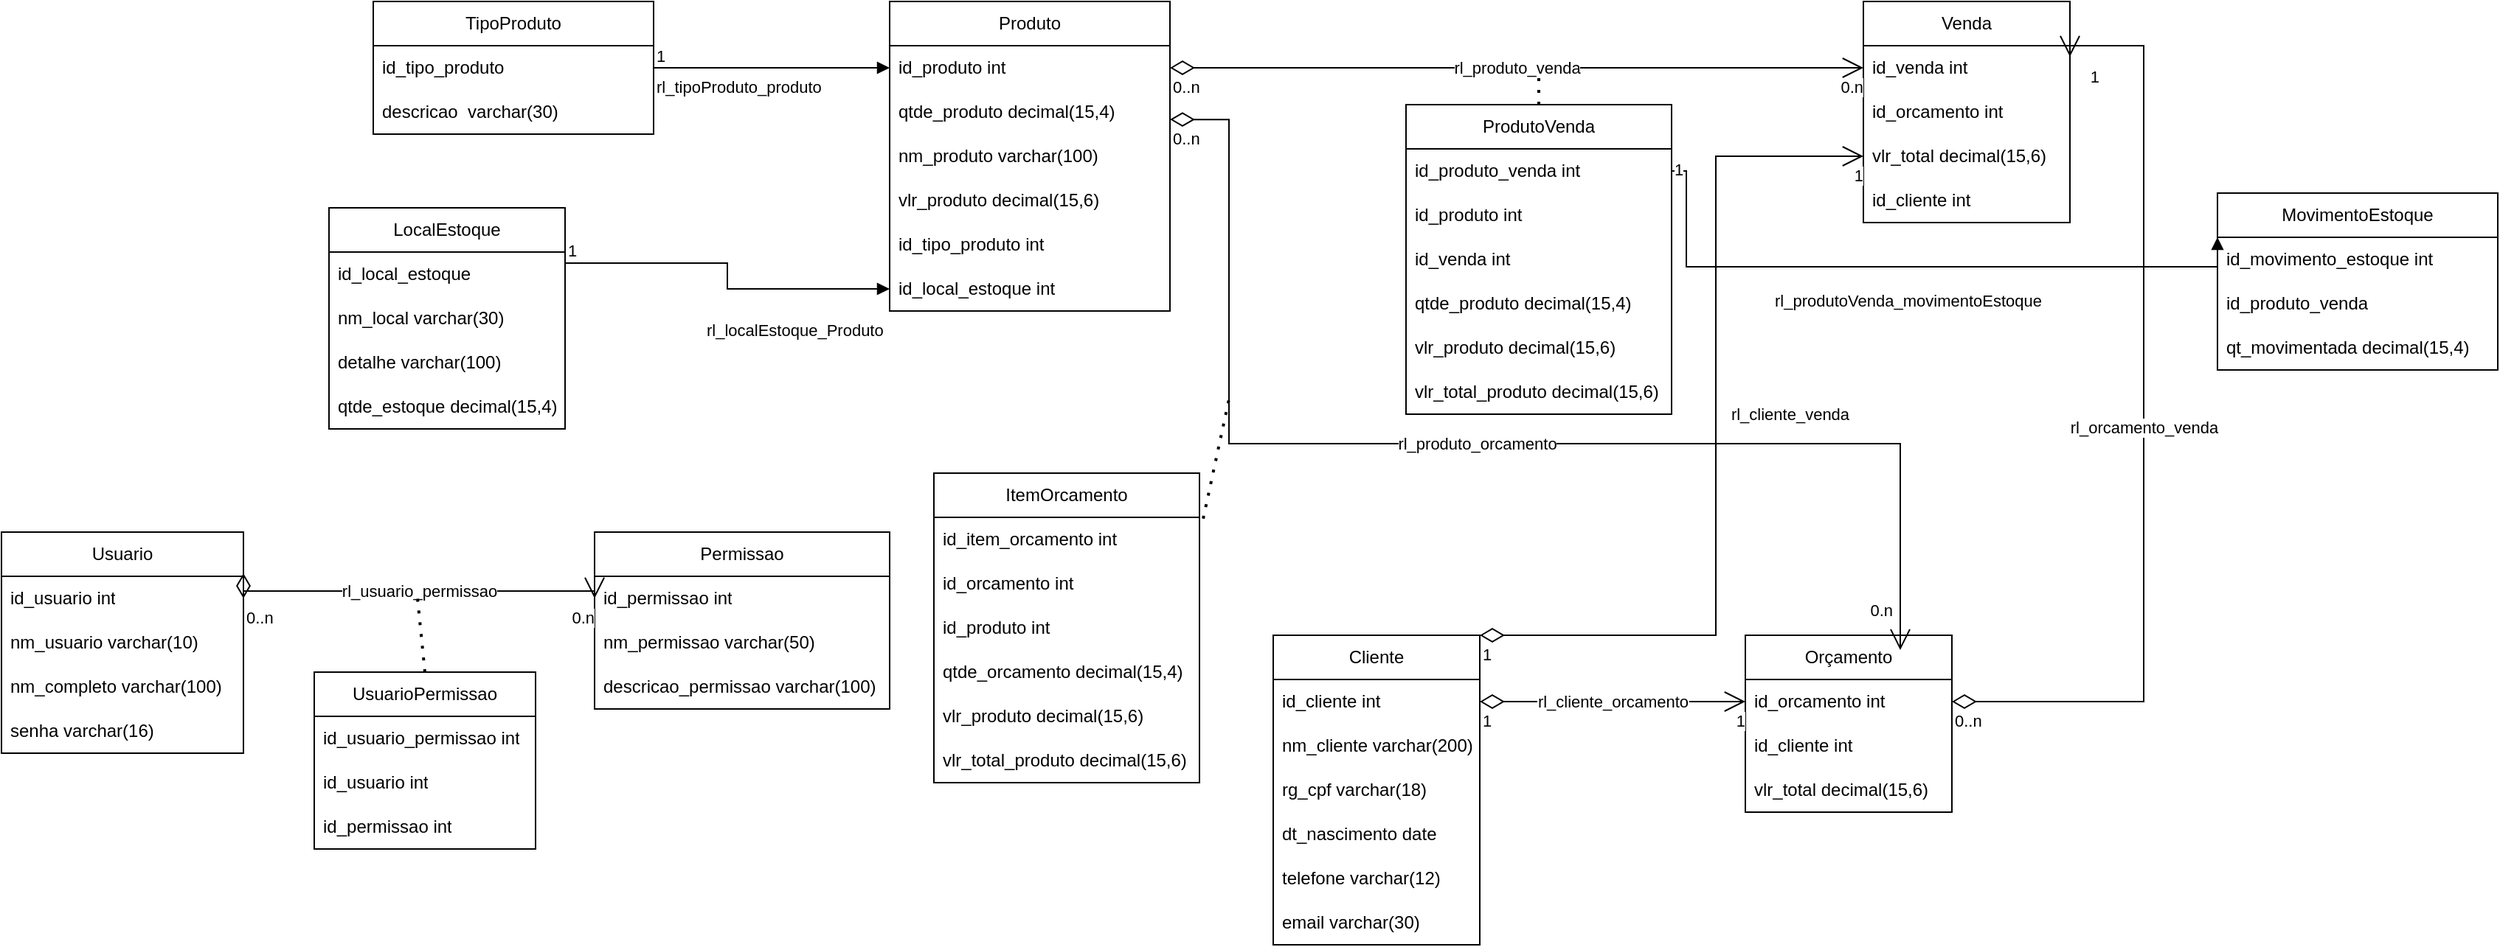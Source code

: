 <mxfile version="21.7.0" type="github">
  <diagram name="Page-1" id="9f46799a-70d6-7492-0946-bef42562c5a5">
    <mxGraphModel dx="2569" dy="647" grid="1" gridSize="10" guides="1" tooltips="1" connect="1" arrows="1" fold="1" page="1" pageScale="1" pageWidth="1100" pageHeight="850" background="none" math="0" shadow="0">
      <root>
        <mxCell id="0" />
        <mxCell id="1" parent="0" />
        <mxCell id="REOAxsR8FFP2d4TtYgPs-2" value="Produto" style="swimlane;fontStyle=0;childLayout=stackLayout;horizontal=1;startSize=30;horizontalStack=0;resizeParent=1;resizeParentMax=0;resizeLast=0;collapsible=1;marginBottom=0;whiteSpace=wrap;html=1;" vertex="1" parent="1">
          <mxGeometry x="-30" y="30" width="190" height="210" as="geometry" />
        </mxCell>
        <mxCell id="REOAxsR8FFP2d4TtYgPs-3" value="id_produto int" style="text;strokeColor=none;fillColor=none;align=left;verticalAlign=middle;spacingLeft=4;spacingRight=4;overflow=hidden;points=[[0,0.5],[1,0.5]];portConstraint=eastwest;rotatable=0;whiteSpace=wrap;html=1;" vertex="1" parent="REOAxsR8FFP2d4TtYgPs-2">
          <mxGeometry y="30" width="190" height="30" as="geometry" />
        </mxCell>
        <mxCell id="REOAxsR8FFP2d4TtYgPs-4" value="qtde_produto decimal(15,4)" style="text;strokeColor=none;fillColor=none;align=left;verticalAlign=middle;spacingLeft=4;spacingRight=4;overflow=hidden;points=[[0,0.5],[1,0.5]];portConstraint=eastwest;rotatable=0;whiteSpace=wrap;html=1;" vertex="1" parent="REOAxsR8FFP2d4TtYgPs-2">
          <mxGeometry y="60" width="190" height="30" as="geometry" />
        </mxCell>
        <mxCell id="REOAxsR8FFP2d4TtYgPs-5" value="nm_produto varchar(100)" style="text;strokeColor=none;fillColor=none;align=left;verticalAlign=middle;spacingLeft=4;spacingRight=4;overflow=hidden;points=[[0,0.5],[1,0.5]];portConstraint=eastwest;rotatable=0;whiteSpace=wrap;html=1;" vertex="1" parent="REOAxsR8FFP2d4TtYgPs-2">
          <mxGeometry y="90" width="190" height="30" as="geometry" />
        </mxCell>
        <mxCell id="REOAxsR8FFP2d4TtYgPs-60" value="vlr_produto decimal(15,6)" style="text;strokeColor=none;fillColor=none;align=left;verticalAlign=middle;spacingLeft=4;spacingRight=4;overflow=hidden;points=[[0,0.5],[1,0.5]];portConstraint=eastwest;rotatable=0;whiteSpace=wrap;html=1;" vertex="1" parent="REOAxsR8FFP2d4TtYgPs-2">
          <mxGeometry y="120" width="190" height="30" as="geometry" />
        </mxCell>
        <mxCell id="REOAxsR8FFP2d4TtYgPs-62" value="id_tipo_produto int" style="text;strokeColor=none;fillColor=none;align=left;verticalAlign=middle;spacingLeft=4;spacingRight=4;overflow=hidden;points=[[0,0.5],[1,0.5]];portConstraint=eastwest;rotatable=0;whiteSpace=wrap;html=1;" vertex="1" parent="REOAxsR8FFP2d4TtYgPs-2">
          <mxGeometry y="150" width="190" height="30" as="geometry" />
        </mxCell>
        <mxCell id="REOAxsR8FFP2d4TtYgPs-75" value="id_local_estoque int" style="text;strokeColor=none;fillColor=none;align=left;verticalAlign=middle;spacingLeft=4;spacingRight=4;overflow=hidden;points=[[0,0.5],[1,0.5]];portConstraint=eastwest;rotatable=0;whiteSpace=wrap;html=1;" vertex="1" parent="REOAxsR8FFP2d4TtYgPs-2">
          <mxGeometry y="180" width="190" height="30" as="geometry" />
        </mxCell>
        <mxCell id="REOAxsR8FFP2d4TtYgPs-7" value="Venda" style="swimlane;fontStyle=0;childLayout=stackLayout;horizontal=1;startSize=30;horizontalStack=0;resizeParent=1;resizeParentMax=0;resizeLast=0;collapsible=1;marginBottom=0;whiteSpace=wrap;html=1;" vertex="1" parent="1">
          <mxGeometry x="630" y="30" width="140" height="150" as="geometry" />
        </mxCell>
        <mxCell id="REOAxsR8FFP2d4TtYgPs-8" value="id_venda int" style="text;strokeColor=none;fillColor=none;align=left;verticalAlign=middle;spacingLeft=4;spacingRight=4;overflow=hidden;points=[[0,0.5],[1,0.5]];portConstraint=eastwest;rotatable=0;whiteSpace=wrap;html=1;" vertex="1" parent="REOAxsR8FFP2d4TtYgPs-7">
          <mxGeometry y="30" width="140" height="30" as="geometry" />
        </mxCell>
        <mxCell id="REOAxsR8FFP2d4TtYgPs-9" value="id_orcamento int" style="text;strokeColor=none;fillColor=none;align=left;verticalAlign=middle;spacingLeft=4;spacingRight=4;overflow=hidden;points=[[0,0.5],[1,0.5]];portConstraint=eastwest;rotatable=0;whiteSpace=wrap;html=1;" vertex="1" parent="REOAxsR8FFP2d4TtYgPs-7">
          <mxGeometry y="60" width="140" height="30" as="geometry" />
        </mxCell>
        <mxCell id="REOAxsR8FFP2d4TtYgPs-10" value="vlr_total decimal(15,6)" style="text;strokeColor=none;fillColor=none;align=left;verticalAlign=middle;spacingLeft=4;spacingRight=4;overflow=hidden;points=[[0,0.5],[1,0.5]];portConstraint=eastwest;rotatable=0;whiteSpace=wrap;html=1;" vertex="1" parent="REOAxsR8FFP2d4TtYgPs-7">
          <mxGeometry y="90" width="140" height="30" as="geometry" />
        </mxCell>
        <mxCell id="REOAxsR8FFP2d4TtYgPs-104" value="id_cliente int" style="text;strokeColor=none;fillColor=none;align=left;verticalAlign=middle;spacingLeft=4;spacingRight=4;overflow=hidden;points=[[0,0.5],[1,0.5]];portConstraint=eastwest;rotatable=0;whiteSpace=wrap;html=1;" vertex="1" parent="REOAxsR8FFP2d4TtYgPs-7">
          <mxGeometry y="120" width="140" height="30" as="geometry" />
        </mxCell>
        <mxCell id="REOAxsR8FFP2d4TtYgPs-11" value="ProdutoVenda" style="swimlane;fontStyle=0;childLayout=stackLayout;horizontal=1;startSize=30;horizontalStack=0;resizeParent=1;resizeParentMax=0;resizeLast=0;collapsible=1;marginBottom=0;whiteSpace=wrap;html=1;" vertex="1" parent="1">
          <mxGeometry x="320" y="100" width="180" height="210" as="geometry" />
        </mxCell>
        <mxCell id="REOAxsR8FFP2d4TtYgPs-12" value="id_produto_venda int" style="text;strokeColor=none;fillColor=none;align=left;verticalAlign=middle;spacingLeft=4;spacingRight=4;overflow=hidden;points=[[0,0.5],[1,0.5]];portConstraint=eastwest;rotatable=0;whiteSpace=wrap;html=1;" vertex="1" parent="REOAxsR8FFP2d4TtYgPs-11">
          <mxGeometry y="30" width="180" height="30" as="geometry" />
        </mxCell>
        <mxCell id="REOAxsR8FFP2d4TtYgPs-13" value="id_produto int" style="text;strokeColor=none;fillColor=none;align=left;verticalAlign=middle;spacingLeft=4;spacingRight=4;overflow=hidden;points=[[0,0.5],[1,0.5]];portConstraint=eastwest;rotatable=0;whiteSpace=wrap;html=1;" vertex="1" parent="REOAxsR8FFP2d4TtYgPs-11">
          <mxGeometry y="60" width="180" height="30" as="geometry" />
        </mxCell>
        <mxCell id="REOAxsR8FFP2d4TtYgPs-14" value="id_venda int" style="text;strokeColor=none;fillColor=none;align=left;verticalAlign=middle;spacingLeft=4;spacingRight=4;overflow=hidden;points=[[0,0.5],[1,0.5]];portConstraint=eastwest;rotatable=0;whiteSpace=wrap;html=1;" vertex="1" parent="REOAxsR8FFP2d4TtYgPs-11">
          <mxGeometry y="90" width="180" height="30" as="geometry" />
        </mxCell>
        <mxCell id="REOAxsR8FFP2d4TtYgPs-105" value="qtde_produto decimal(15,4)" style="text;strokeColor=none;fillColor=none;align=left;verticalAlign=middle;spacingLeft=4;spacingRight=4;overflow=hidden;points=[[0,0.5],[1,0.5]];portConstraint=eastwest;rotatable=0;whiteSpace=wrap;html=1;" vertex="1" parent="REOAxsR8FFP2d4TtYgPs-11">
          <mxGeometry y="120" width="180" height="30" as="geometry" />
        </mxCell>
        <mxCell id="REOAxsR8FFP2d4TtYgPs-106" value="vlr_produto decimal(15,6)" style="text;strokeColor=none;fillColor=none;align=left;verticalAlign=middle;spacingLeft=4;spacingRight=4;overflow=hidden;points=[[0,0.5],[1,0.5]];portConstraint=eastwest;rotatable=0;whiteSpace=wrap;html=1;" vertex="1" parent="REOAxsR8FFP2d4TtYgPs-11">
          <mxGeometry y="150" width="180" height="30" as="geometry" />
        </mxCell>
        <mxCell id="REOAxsR8FFP2d4TtYgPs-107" value="vlr_total_produto decimal(15,6)" style="text;strokeColor=none;fillColor=none;align=left;verticalAlign=middle;spacingLeft=4;spacingRight=4;overflow=hidden;points=[[0,0.5],[1,0.5]];portConstraint=eastwest;rotatable=0;whiteSpace=wrap;html=1;" vertex="1" parent="REOAxsR8FFP2d4TtYgPs-11">
          <mxGeometry y="180" width="180" height="30" as="geometry" />
        </mxCell>
        <mxCell id="REOAxsR8FFP2d4TtYgPs-15" value="rl_produto_venda" style="endArrow=open;html=1;endSize=12;startArrow=diamondThin;startSize=14;startFill=0;edgeStyle=orthogonalEdgeStyle;rounded=0;exitX=1;exitY=0.5;exitDx=0;exitDy=0;entryX=0;entryY=0.5;entryDx=0;entryDy=0;" edge="1" parent="1" source="REOAxsR8FFP2d4TtYgPs-3" target="REOAxsR8FFP2d4TtYgPs-8">
          <mxGeometry relative="1" as="geometry">
            <mxPoint x="490" y="120" as="sourcePoint" />
            <mxPoint x="650" y="120" as="targetPoint" />
            <Array as="points">
              <mxPoint x="520" y="75" />
              <mxPoint x="520" y="75" />
            </Array>
          </mxGeometry>
        </mxCell>
        <mxCell id="REOAxsR8FFP2d4TtYgPs-16" value="0..n" style="edgeLabel;resizable=0;html=1;align=left;verticalAlign=top;" connectable="0" vertex="1" parent="REOAxsR8FFP2d4TtYgPs-15">
          <mxGeometry x="-1" relative="1" as="geometry" />
        </mxCell>
        <mxCell id="REOAxsR8FFP2d4TtYgPs-17" value="0.n" style="edgeLabel;resizable=0;html=1;align=right;verticalAlign=top;" connectable="0" vertex="1" parent="REOAxsR8FFP2d4TtYgPs-15">
          <mxGeometry x="1" relative="1" as="geometry" />
        </mxCell>
        <mxCell id="REOAxsR8FFP2d4TtYgPs-19" value="" style="endArrow=none;dashed=1;html=1;dashPattern=1 3;strokeWidth=2;rounded=0;exitX=0.5;exitY=0;exitDx=0;exitDy=0;" edge="1" parent="1" source="REOAxsR8FFP2d4TtYgPs-11">
          <mxGeometry width="50" height="50" relative="1" as="geometry">
            <mxPoint x="540" y="140" as="sourcePoint" />
            <mxPoint x="410" y="80" as="targetPoint" />
          </mxGeometry>
        </mxCell>
        <mxCell id="REOAxsR8FFP2d4TtYgPs-20" value="Cliente" style="swimlane;fontStyle=0;childLayout=stackLayout;horizontal=1;startSize=30;horizontalStack=0;resizeParent=1;resizeParentMax=0;resizeLast=0;collapsible=1;marginBottom=0;whiteSpace=wrap;html=1;" vertex="1" parent="1">
          <mxGeometry x="230" y="460" width="140" height="210" as="geometry" />
        </mxCell>
        <mxCell id="REOAxsR8FFP2d4TtYgPs-21" value="id_cliente int" style="text;strokeColor=none;fillColor=none;align=left;verticalAlign=middle;spacingLeft=4;spacingRight=4;overflow=hidden;points=[[0,0.5],[1,0.5]];portConstraint=eastwest;rotatable=0;whiteSpace=wrap;html=1;" vertex="1" parent="REOAxsR8FFP2d4TtYgPs-20">
          <mxGeometry y="30" width="140" height="30" as="geometry" />
        </mxCell>
        <mxCell id="REOAxsR8FFP2d4TtYgPs-22" value="nm_cliente varchar(200)" style="text;strokeColor=none;fillColor=none;align=left;verticalAlign=middle;spacingLeft=4;spacingRight=4;overflow=hidden;points=[[0,0.5],[1,0.5]];portConstraint=eastwest;rotatable=0;whiteSpace=wrap;html=1;" vertex="1" parent="REOAxsR8FFP2d4TtYgPs-20">
          <mxGeometry y="60" width="140" height="30" as="geometry" />
        </mxCell>
        <mxCell id="REOAxsR8FFP2d4TtYgPs-23" value="rg_cpf varchar(18)" style="text;strokeColor=none;fillColor=none;align=left;verticalAlign=middle;spacingLeft=4;spacingRight=4;overflow=hidden;points=[[0,0.5],[1,0.5]];portConstraint=eastwest;rotatable=0;whiteSpace=wrap;html=1;" vertex="1" parent="REOAxsR8FFP2d4TtYgPs-20">
          <mxGeometry y="90" width="140" height="30" as="geometry" />
        </mxCell>
        <mxCell id="REOAxsR8FFP2d4TtYgPs-98" value="dt_nascimento date" style="text;strokeColor=none;fillColor=none;align=left;verticalAlign=middle;spacingLeft=4;spacingRight=4;overflow=hidden;points=[[0,0.5],[1,0.5]];portConstraint=eastwest;rotatable=0;whiteSpace=wrap;html=1;" vertex="1" parent="REOAxsR8FFP2d4TtYgPs-20">
          <mxGeometry y="120" width="140" height="30" as="geometry" />
        </mxCell>
        <mxCell id="REOAxsR8FFP2d4TtYgPs-99" value="telefone varchar(12)" style="text;strokeColor=none;fillColor=none;align=left;verticalAlign=middle;spacingLeft=4;spacingRight=4;overflow=hidden;points=[[0,0.5],[1,0.5]];portConstraint=eastwest;rotatable=0;whiteSpace=wrap;html=1;" vertex="1" parent="REOAxsR8FFP2d4TtYgPs-20">
          <mxGeometry y="150" width="140" height="30" as="geometry" />
        </mxCell>
        <mxCell id="REOAxsR8FFP2d4TtYgPs-100" value="email varchar(30)" style="text;strokeColor=none;fillColor=none;align=left;verticalAlign=middle;spacingLeft=4;spacingRight=4;overflow=hidden;points=[[0,0.5],[1,0.5]];portConstraint=eastwest;rotatable=0;whiteSpace=wrap;html=1;" vertex="1" parent="REOAxsR8FFP2d4TtYgPs-20">
          <mxGeometry y="180" width="140" height="30" as="geometry" />
        </mxCell>
        <mxCell id="REOAxsR8FFP2d4TtYgPs-24" value="Orçamento" style="swimlane;fontStyle=0;childLayout=stackLayout;horizontal=1;startSize=30;horizontalStack=0;resizeParent=1;resizeParentMax=0;resizeLast=0;collapsible=1;marginBottom=0;whiteSpace=wrap;html=1;" vertex="1" parent="1">
          <mxGeometry x="550" y="460" width="140" height="120" as="geometry" />
        </mxCell>
        <mxCell id="REOAxsR8FFP2d4TtYgPs-25" value="id_orcamento int" style="text;strokeColor=none;fillColor=none;align=left;verticalAlign=middle;spacingLeft=4;spacingRight=4;overflow=hidden;points=[[0,0.5],[1,0.5]];portConstraint=eastwest;rotatable=0;whiteSpace=wrap;html=1;" vertex="1" parent="REOAxsR8FFP2d4TtYgPs-24">
          <mxGeometry y="30" width="140" height="30" as="geometry" />
        </mxCell>
        <mxCell id="REOAxsR8FFP2d4TtYgPs-26" value="id_cliente int" style="text;strokeColor=none;fillColor=none;align=left;verticalAlign=middle;spacingLeft=4;spacingRight=4;overflow=hidden;points=[[0,0.5],[1,0.5]];portConstraint=eastwest;rotatable=0;whiteSpace=wrap;html=1;" vertex="1" parent="REOAxsR8FFP2d4TtYgPs-24">
          <mxGeometry y="60" width="140" height="30" as="geometry" />
        </mxCell>
        <mxCell id="REOAxsR8FFP2d4TtYgPs-27" value="vlr_total decimal(15,6)" style="text;strokeColor=none;fillColor=none;align=left;verticalAlign=middle;spacingLeft=4;spacingRight=4;overflow=hidden;points=[[0,0.5],[1,0.5]];portConstraint=eastwest;rotatable=0;whiteSpace=wrap;html=1;" vertex="1" parent="REOAxsR8FFP2d4TtYgPs-24">
          <mxGeometry y="90" width="140" height="30" as="geometry" />
        </mxCell>
        <mxCell id="REOAxsR8FFP2d4TtYgPs-28" value="rl_cliente_orcamento" style="endArrow=open;html=1;endSize=12;startArrow=diamondThin;startSize=14;startFill=0;edgeStyle=orthogonalEdgeStyle;rounded=0;exitX=1;exitY=0.5;exitDx=0;exitDy=0;entryX=0;entryY=0.5;entryDx=0;entryDy=0;" edge="1" parent="1" source="REOAxsR8FFP2d4TtYgPs-21" target="REOAxsR8FFP2d4TtYgPs-25">
          <mxGeometry relative="1" as="geometry">
            <mxPoint x="780" y="430" as="sourcePoint" />
            <mxPoint x="940" y="430" as="targetPoint" />
          </mxGeometry>
        </mxCell>
        <mxCell id="REOAxsR8FFP2d4TtYgPs-29" value="1" style="edgeLabel;resizable=0;html=1;align=left;verticalAlign=top;" connectable="0" vertex="1" parent="REOAxsR8FFP2d4TtYgPs-28">
          <mxGeometry x="-1" relative="1" as="geometry" />
        </mxCell>
        <mxCell id="REOAxsR8FFP2d4TtYgPs-30" value="1" style="edgeLabel;resizable=0;html=1;align=right;verticalAlign=top;" connectable="0" vertex="1" parent="REOAxsR8FFP2d4TtYgPs-28">
          <mxGeometry x="1" relative="1" as="geometry" />
        </mxCell>
        <mxCell id="REOAxsR8FFP2d4TtYgPs-31" value="rl_orcamento_venda" style="endArrow=open;html=1;endSize=12;startArrow=diamondThin;startSize=14;startFill=0;edgeStyle=orthogonalEdgeStyle;rounded=0;exitX=1;exitY=0.5;exitDx=0;exitDy=0;entryX=1;entryY=0.25;entryDx=0;entryDy=0;" edge="1" parent="1" source="REOAxsR8FFP2d4TtYgPs-25" target="REOAxsR8FFP2d4TtYgPs-7">
          <mxGeometry relative="1" as="geometry">
            <mxPoint x="490" y="300" as="sourcePoint" />
            <mxPoint x="650" y="300" as="targetPoint" />
            <Array as="points">
              <mxPoint x="820" y="505" />
              <mxPoint x="820" y="60" />
            </Array>
          </mxGeometry>
        </mxCell>
        <mxCell id="REOAxsR8FFP2d4TtYgPs-32" value="0..n" style="edgeLabel;resizable=0;html=1;align=left;verticalAlign=top;" connectable="0" vertex="1" parent="REOAxsR8FFP2d4TtYgPs-31">
          <mxGeometry x="-1" relative="1" as="geometry" />
        </mxCell>
        <mxCell id="REOAxsR8FFP2d4TtYgPs-33" value="1" style="edgeLabel;resizable=0;html=1;align=right;verticalAlign=top;" connectable="0" vertex="1" parent="REOAxsR8FFP2d4TtYgPs-31">
          <mxGeometry x="1" relative="1" as="geometry">
            <mxPoint x="20" as="offset" />
          </mxGeometry>
        </mxCell>
        <mxCell id="REOAxsR8FFP2d4TtYgPs-34" value="ItemOrcamento" style="swimlane;fontStyle=0;childLayout=stackLayout;horizontal=1;startSize=30;horizontalStack=0;resizeParent=1;resizeParentMax=0;resizeLast=0;collapsible=1;marginBottom=0;whiteSpace=wrap;html=1;" vertex="1" parent="1">
          <mxGeometry y="350" width="180" height="210" as="geometry" />
        </mxCell>
        <mxCell id="REOAxsR8FFP2d4TtYgPs-35" value="id_item_orcamento int" style="text;strokeColor=none;fillColor=none;align=left;verticalAlign=middle;spacingLeft=4;spacingRight=4;overflow=hidden;points=[[0,0.5],[1,0.5]];portConstraint=eastwest;rotatable=0;whiteSpace=wrap;html=1;" vertex="1" parent="REOAxsR8FFP2d4TtYgPs-34">
          <mxGeometry y="30" width="180" height="30" as="geometry" />
        </mxCell>
        <mxCell id="REOAxsR8FFP2d4TtYgPs-36" value="id_orcamento int" style="text;strokeColor=none;fillColor=none;align=left;verticalAlign=middle;spacingLeft=4;spacingRight=4;overflow=hidden;points=[[0,0.5],[1,0.5]];portConstraint=eastwest;rotatable=0;whiteSpace=wrap;html=1;" vertex="1" parent="REOAxsR8FFP2d4TtYgPs-34">
          <mxGeometry y="60" width="180" height="30" as="geometry" />
        </mxCell>
        <mxCell id="REOAxsR8FFP2d4TtYgPs-37" value="id_produto int" style="text;strokeColor=none;fillColor=none;align=left;verticalAlign=middle;spacingLeft=4;spacingRight=4;overflow=hidden;points=[[0,0.5],[1,0.5]];portConstraint=eastwest;rotatable=0;whiteSpace=wrap;html=1;" vertex="1" parent="REOAxsR8FFP2d4TtYgPs-34">
          <mxGeometry y="90" width="180" height="30" as="geometry" />
        </mxCell>
        <mxCell id="REOAxsR8FFP2d4TtYgPs-79" value="qtde_orcamento decimal(15,4)" style="text;strokeColor=none;fillColor=none;align=left;verticalAlign=middle;spacingLeft=4;spacingRight=4;overflow=hidden;points=[[0,0.5],[1,0.5]];portConstraint=eastwest;rotatable=0;whiteSpace=wrap;html=1;" vertex="1" parent="REOAxsR8FFP2d4TtYgPs-34">
          <mxGeometry y="120" width="180" height="30" as="geometry" />
        </mxCell>
        <mxCell id="REOAxsR8FFP2d4TtYgPs-80" value="vlr_produto decimal(15,6)" style="text;strokeColor=none;fillColor=none;align=left;verticalAlign=middle;spacingLeft=4;spacingRight=4;overflow=hidden;points=[[0,0.5],[1,0.5]];portConstraint=eastwest;rotatable=0;whiteSpace=wrap;html=1;" vertex="1" parent="REOAxsR8FFP2d4TtYgPs-34">
          <mxGeometry y="150" width="180" height="30" as="geometry" />
        </mxCell>
        <mxCell id="REOAxsR8FFP2d4TtYgPs-108" value="vlr_total_produto decimal(15,6)" style="text;strokeColor=none;fillColor=none;align=left;verticalAlign=middle;spacingLeft=4;spacingRight=4;overflow=hidden;points=[[0,0.5],[1,0.5]];portConstraint=eastwest;rotatable=0;whiteSpace=wrap;html=1;" vertex="1" parent="REOAxsR8FFP2d4TtYgPs-34">
          <mxGeometry y="180" width="180" height="30" as="geometry" />
        </mxCell>
        <mxCell id="REOAxsR8FFP2d4TtYgPs-41" value="rl_produto_orcamento" style="endArrow=open;html=1;endSize=12;startArrow=diamondThin;startSize=14;startFill=0;edgeStyle=orthogonalEdgeStyle;rounded=0;exitX=1;exitY=0.5;exitDx=0;exitDy=0;entryX=0.75;entryY=0;entryDx=0;entryDy=0;" edge="1" parent="1">
          <mxGeometry relative="1" as="geometry">
            <mxPoint x="160" y="110.06" as="sourcePoint" />
            <mxPoint x="655" y="470.06" as="targetPoint" />
            <Array as="points">
              <mxPoint x="200" y="110.06" />
              <mxPoint x="200" y="330.06" />
              <mxPoint x="655" y="330.06" />
            </Array>
          </mxGeometry>
        </mxCell>
        <mxCell id="REOAxsR8FFP2d4TtYgPs-42" value="0..n" style="edgeLabel;resizable=0;html=1;align=left;verticalAlign=top;" connectable="0" vertex="1" parent="REOAxsR8FFP2d4TtYgPs-41">
          <mxGeometry x="-1" relative="1" as="geometry" />
        </mxCell>
        <mxCell id="REOAxsR8FFP2d4TtYgPs-43" value="0.n" style="edgeLabel;resizable=0;html=1;align=right;verticalAlign=top;" connectable="0" vertex="1" parent="REOAxsR8FFP2d4TtYgPs-41">
          <mxGeometry x="1" relative="1" as="geometry">
            <mxPoint x="-5" y="-40" as="offset" />
          </mxGeometry>
        </mxCell>
        <mxCell id="REOAxsR8FFP2d4TtYgPs-46" value="" style="endArrow=none;dashed=1;html=1;dashPattern=1 3;strokeWidth=2;rounded=0;exitX=1.014;exitY=0.147;exitDx=0;exitDy=0;exitPerimeter=0;" edge="1" parent="1" source="REOAxsR8FFP2d4TtYgPs-34">
          <mxGeometry width="50" height="50" relative="1" as="geometry">
            <mxPoint x="540" y="330" as="sourcePoint" />
            <mxPoint x="200" y="300" as="targetPoint" />
          </mxGeometry>
        </mxCell>
        <mxCell id="REOAxsR8FFP2d4TtYgPs-47" value="MovimentoEstoque" style="swimlane;fontStyle=0;childLayout=stackLayout;horizontal=1;startSize=30;horizontalStack=0;resizeParent=1;resizeParentMax=0;resizeLast=0;collapsible=1;marginBottom=0;whiteSpace=wrap;html=1;" vertex="1" parent="1">
          <mxGeometry x="870" y="160" width="190" height="120" as="geometry" />
        </mxCell>
        <mxCell id="REOAxsR8FFP2d4TtYgPs-48" value="id_movimento_estoque int" style="text;strokeColor=none;fillColor=none;align=left;verticalAlign=middle;spacingLeft=4;spacingRight=4;overflow=hidden;points=[[0,0.5],[1,0.5]];portConstraint=eastwest;rotatable=0;whiteSpace=wrap;html=1;" vertex="1" parent="REOAxsR8FFP2d4TtYgPs-47">
          <mxGeometry y="30" width="190" height="30" as="geometry" />
        </mxCell>
        <mxCell id="REOAxsR8FFP2d4TtYgPs-49" value="id_produto_venda" style="text;strokeColor=none;fillColor=none;align=left;verticalAlign=middle;spacingLeft=4;spacingRight=4;overflow=hidden;points=[[0,0.5],[1,0.5]];portConstraint=eastwest;rotatable=0;whiteSpace=wrap;html=1;" vertex="1" parent="REOAxsR8FFP2d4TtYgPs-47">
          <mxGeometry y="60" width="190" height="30" as="geometry" />
        </mxCell>
        <mxCell id="REOAxsR8FFP2d4TtYgPs-50" value="qt_movimentada decimal(15,4)" style="text;strokeColor=none;fillColor=none;align=left;verticalAlign=middle;spacingLeft=4;spacingRight=4;overflow=hidden;points=[[0,0.5],[1,0.5]];portConstraint=eastwest;rotatable=0;whiteSpace=wrap;html=1;" vertex="1" parent="REOAxsR8FFP2d4TtYgPs-47">
          <mxGeometry y="90" width="190" height="30" as="geometry" />
        </mxCell>
        <mxCell id="REOAxsR8FFP2d4TtYgPs-57" value="rl_produtoVenda_movimentoEstoque" style="endArrow=block;endFill=1;html=1;edgeStyle=orthogonalEdgeStyle;align=left;verticalAlign=top;rounded=0;exitX=1;exitY=0.25;exitDx=0;exitDy=0;entryX=0;entryY=0.25;entryDx=0;entryDy=0;" edge="1" parent="1" source="REOAxsR8FFP2d4TtYgPs-11" target="REOAxsR8FFP2d4TtYgPs-47">
          <mxGeometry x="-0.392" y="-10" relative="1" as="geometry">
            <mxPoint x="490" y="250" as="sourcePoint" />
            <mxPoint x="650" y="250" as="targetPoint" />
            <Array as="points">
              <mxPoint x="510" y="145" />
              <mxPoint x="510" y="210" />
              <mxPoint x="870" y="210" />
            </Array>
            <mxPoint as="offset" />
          </mxGeometry>
        </mxCell>
        <mxCell id="REOAxsR8FFP2d4TtYgPs-58" value="1" style="edgeLabel;resizable=0;html=1;align=left;verticalAlign=bottom;" connectable="0" vertex="1" parent="REOAxsR8FFP2d4TtYgPs-57">
          <mxGeometry x="-1" relative="1" as="geometry" />
        </mxCell>
        <mxCell id="REOAxsR8FFP2d4TtYgPs-63" value="TipoProduto" style="swimlane;fontStyle=0;childLayout=stackLayout;horizontal=1;startSize=30;horizontalStack=0;resizeParent=1;resizeParentMax=0;resizeLast=0;collapsible=1;marginBottom=0;whiteSpace=wrap;html=1;" vertex="1" parent="1">
          <mxGeometry x="-380" y="30" width="190" height="90" as="geometry" />
        </mxCell>
        <mxCell id="REOAxsR8FFP2d4TtYgPs-64" value="id_tipo_produto" style="text;strokeColor=none;fillColor=none;align=left;verticalAlign=middle;spacingLeft=4;spacingRight=4;overflow=hidden;points=[[0,0.5],[1,0.5]];portConstraint=eastwest;rotatable=0;whiteSpace=wrap;html=1;" vertex="1" parent="REOAxsR8FFP2d4TtYgPs-63">
          <mxGeometry y="30" width="190" height="30" as="geometry" />
        </mxCell>
        <mxCell id="REOAxsR8FFP2d4TtYgPs-65" value="descricao&amp;nbsp; varchar(30)" style="text;strokeColor=none;fillColor=none;align=left;verticalAlign=middle;spacingLeft=4;spacingRight=4;overflow=hidden;points=[[0,0.5],[1,0.5]];portConstraint=eastwest;rotatable=0;whiteSpace=wrap;html=1;" vertex="1" parent="REOAxsR8FFP2d4TtYgPs-63">
          <mxGeometry y="60" width="190" height="30" as="geometry" />
        </mxCell>
        <mxCell id="REOAxsR8FFP2d4TtYgPs-69" value="rl_tipoProduto_produto" style="endArrow=block;endFill=1;html=1;edgeStyle=orthogonalEdgeStyle;align=left;verticalAlign=top;rounded=0;exitX=1;exitY=0.5;exitDx=0;exitDy=0;entryX=0;entryY=0.5;entryDx=0;entryDy=0;" edge="1" parent="1" source="REOAxsR8FFP2d4TtYgPs-64" target="REOAxsR8FFP2d4TtYgPs-3">
          <mxGeometry x="-1" relative="1" as="geometry">
            <mxPoint x="490" y="200" as="sourcePoint" />
            <mxPoint x="880" y="200" as="targetPoint" />
          </mxGeometry>
        </mxCell>
        <mxCell id="REOAxsR8FFP2d4TtYgPs-70" value="1" style="edgeLabel;resizable=0;html=1;align=left;verticalAlign=bottom;" connectable="0" vertex="1" parent="REOAxsR8FFP2d4TtYgPs-69">
          <mxGeometry x="-1" relative="1" as="geometry" />
        </mxCell>
        <mxCell id="REOAxsR8FFP2d4TtYgPs-71" value="LocalEstoque" style="swimlane;fontStyle=0;childLayout=stackLayout;horizontal=1;startSize=30;horizontalStack=0;resizeParent=1;resizeParentMax=0;resizeLast=0;collapsible=1;marginBottom=0;whiteSpace=wrap;html=1;" vertex="1" parent="1">
          <mxGeometry x="-410" y="170" width="160" height="150" as="geometry" />
        </mxCell>
        <mxCell id="REOAxsR8FFP2d4TtYgPs-72" value="id_local_estoque" style="text;strokeColor=none;fillColor=none;align=left;verticalAlign=middle;spacingLeft=4;spacingRight=4;overflow=hidden;points=[[0,0.5],[1,0.5]];portConstraint=eastwest;rotatable=0;whiteSpace=wrap;html=1;" vertex="1" parent="REOAxsR8FFP2d4TtYgPs-71">
          <mxGeometry y="30" width="160" height="30" as="geometry" />
        </mxCell>
        <mxCell id="REOAxsR8FFP2d4TtYgPs-73" value="nm_local varchar(30)" style="text;strokeColor=none;fillColor=none;align=left;verticalAlign=middle;spacingLeft=4;spacingRight=4;overflow=hidden;points=[[0,0.5],[1,0.5]];portConstraint=eastwest;rotatable=0;whiteSpace=wrap;html=1;" vertex="1" parent="REOAxsR8FFP2d4TtYgPs-71">
          <mxGeometry y="60" width="160" height="30" as="geometry" />
        </mxCell>
        <mxCell id="REOAxsR8FFP2d4TtYgPs-74" value="detalhe varchar(100)" style="text;strokeColor=none;fillColor=none;align=left;verticalAlign=middle;spacingLeft=4;spacingRight=4;overflow=hidden;points=[[0,0.5],[1,0.5]];portConstraint=eastwest;rotatable=0;whiteSpace=wrap;html=1;" vertex="1" parent="REOAxsR8FFP2d4TtYgPs-71">
          <mxGeometry y="90" width="160" height="30" as="geometry" />
        </mxCell>
        <mxCell id="REOAxsR8FFP2d4TtYgPs-78" value="qtde_estoque decimal(15,4)" style="text;strokeColor=none;fillColor=none;align=left;verticalAlign=middle;spacingLeft=4;spacingRight=4;overflow=hidden;points=[[0,0.5],[1,0.5]];portConstraint=eastwest;rotatable=0;whiteSpace=wrap;html=1;" vertex="1" parent="REOAxsR8FFP2d4TtYgPs-71">
          <mxGeometry y="120" width="160" height="30" as="geometry" />
        </mxCell>
        <mxCell id="REOAxsR8FFP2d4TtYgPs-76" value="rl_localEstoque_Produto" style="endArrow=block;endFill=1;html=1;edgeStyle=orthogonalEdgeStyle;align=left;verticalAlign=top;rounded=0;exitX=1;exitY=0.25;exitDx=0;exitDy=0;entryX=0;entryY=0.5;entryDx=0;entryDy=0;" edge="1" parent="1" source="REOAxsR8FFP2d4TtYgPs-71" target="REOAxsR8FFP2d4TtYgPs-75">
          <mxGeometry x="0.103" y="-25" relative="1" as="geometry">
            <mxPoint x="-180" y="85" as="sourcePoint" />
            <mxPoint x="-20" y="85" as="targetPoint" />
            <mxPoint x="-20" y="-10" as="offset" />
          </mxGeometry>
        </mxCell>
        <mxCell id="REOAxsR8FFP2d4TtYgPs-77" value="1" style="edgeLabel;resizable=0;html=1;align=left;verticalAlign=bottom;" connectable="0" vertex="1" parent="REOAxsR8FFP2d4TtYgPs-76">
          <mxGeometry x="-1" relative="1" as="geometry" />
        </mxCell>
        <mxCell id="REOAxsR8FFP2d4TtYgPs-81" value="Usuario" style="swimlane;fontStyle=0;childLayout=stackLayout;horizontal=1;startSize=30;horizontalStack=0;resizeParent=1;resizeParentMax=0;resizeLast=0;collapsible=1;marginBottom=0;whiteSpace=wrap;html=1;" vertex="1" parent="1">
          <mxGeometry x="-632" y="390" width="164" height="150" as="geometry" />
        </mxCell>
        <mxCell id="REOAxsR8FFP2d4TtYgPs-82" value="id_usuario int" style="text;strokeColor=none;fillColor=none;align=left;verticalAlign=middle;spacingLeft=4;spacingRight=4;overflow=hidden;points=[[0,0.5],[1,0.5]];portConstraint=eastwest;rotatable=0;whiteSpace=wrap;html=1;" vertex="1" parent="REOAxsR8FFP2d4TtYgPs-81">
          <mxGeometry y="30" width="164" height="30" as="geometry" />
        </mxCell>
        <mxCell id="REOAxsR8FFP2d4TtYgPs-83" value="nm_usuario varchar(10)" style="text;strokeColor=none;fillColor=none;align=left;verticalAlign=middle;spacingLeft=4;spacingRight=4;overflow=hidden;points=[[0,0.5],[1,0.5]];portConstraint=eastwest;rotatable=0;whiteSpace=wrap;html=1;" vertex="1" parent="REOAxsR8FFP2d4TtYgPs-81">
          <mxGeometry y="60" width="164" height="30" as="geometry" />
        </mxCell>
        <mxCell id="REOAxsR8FFP2d4TtYgPs-84" value="nm_completo varchar(100)" style="text;strokeColor=none;fillColor=none;align=left;verticalAlign=middle;spacingLeft=4;spacingRight=4;overflow=hidden;points=[[0,0.5],[1,0.5]];portConstraint=eastwest;rotatable=0;whiteSpace=wrap;html=1;" vertex="1" parent="REOAxsR8FFP2d4TtYgPs-81">
          <mxGeometry y="90" width="164" height="30" as="geometry" />
        </mxCell>
        <mxCell id="REOAxsR8FFP2d4TtYgPs-85" value="senha varchar(16)" style="text;strokeColor=none;fillColor=none;align=left;verticalAlign=middle;spacingLeft=4;spacingRight=4;overflow=hidden;points=[[0,0.5],[1,0.5]];portConstraint=eastwest;rotatable=0;whiteSpace=wrap;html=1;" vertex="1" parent="REOAxsR8FFP2d4TtYgPs-81">
          <mxGeometry y="120" width="164" height="30" as="geometry" />
        </mxCell>
        <mxCell id="REOAxsR8FFP2d4TtYgPs-86" value="Permissao" style="swimlane;fontStyle=0;childLayout=stackLayout;horizontal=1;startSize=30;horizontalStack=0;resizeParent=1;resizeParentMax=0;resizeLast=0;collapsible=1;marginBottom=0;whiteSpace=wrap;html=1;" vertex="1" parent="1">
          <mxGeometry x="-230" y="390" width="200" height="120" as="geometry" />
        </mxCell>
        <mxCell id="REOAxsR8FFP2d4TtYgPs-87" value="id_permissao int" style="text;strokeColor=none;fillColor=none;align=left;verticalAlign=middle;spacingLeft=4;spacingRight=4;overflow=hidden;points=[[0,0.5],[1,0.5]];portConstraint=eastwest;rotatable=0;whiteSpace=wrap;html=1;" vertex="1" parent="REOAxsR8FFP2d4TtYgPs-86">
          <mxGeometry y="30" width="200" height="30" as="geometry" />
        </mxCell>
        <mxCell id="REOAxsR8FFP2d4TtYgPs-88" value="nm_permissao varchar(50)" style="text;strokeColor=none;fillColor=none;align=left;verticalAlign=middle;spacingLeft=4;spacingRight=4;overflow=hidden;points=[[0,0.5],[1,0.5]];portConstraint=eastwest;rotatable=0;whiteSpace=wrap;html=1;" vertex="1" parent="REOAxsR8FFP2d4TtYgPs-86">
          <mxGeometry y="60" width="200" height="30" as="geometry" />
        </mxCell>
        <mxCell id="REOAxsR8FFP2d4TtYgPs-89" value="descricao_permissao varchar(100)" style="text;strokeColor=none;fillColor=none;align=left;verticalAlign=middle;spacingLeft=4;spacingRight=4;overflow=hidden;points=[[0,0.5],[1,0.5]];portConstraint=eastwest;rotatable=0;whiteSpace=wrap;html=1;" vertex="1" parent="REOAxsR8FFP2d4TtYgPs-86">
          <mxGeometry y="90" width="200" height="30" as="geometry" />
        </mxCell>
        <mxCell id="REOAxsR8FFP2d4TtYgPs-90" value="rl_usuario_permissao" style="endArrow=open;html=1;endSize=12;startArrow=diamondThin;startSize=14;startFill=0;edgeStyle=orthogonalEdgeStyle;rounded=0;exitX=1;exitY=0.5;exitDx=0;exitDy=0;entryX=0;entryY=0.5;entryDx=0;entryDy=0;" edge="1" parent="1" source="REOAxsR8FFP2d4TtYgPs-82" target="REOAxsR8FFP2d4TtYgPs-87">
          <mxGeometry relative="1" as="geometry">
            <mxPoint x="170" y="85" as="sourcePoint" />
            <mxPoint x="640" y="85" as="targetPoint" />
            <Array as="points">
              <mxPoint x="-468" y="430" />
              <mxPoint x="-230" y="430" />
            </Array>
          </mxGeometry>
        </mxCell>
        <mxCell id="REOAxsR8FFP2d4TtYgPs-91" value="0..n" style="edgeLabel;resizable=0;html=1;align=left;verticalAlign=top;" connectable="0" vertex="1" parent="REOAxsR8FFP2d4TtYgPs-90">
          <mxGeometry x="-1" relative="1" as="geometry" />
        </mxCell>
        <mxCell id="REOAxsR8FFP2d4TtYgPs-92" value="0.n" style="edgeLabel;resizable=0;html=1;align=right;verticalAlign=top;" connectable="0" vertex="1" parent="REOAxsR8FFP2d4TtYgPs-90">
          <mxGeometry x="1" relative="1" as="geometry" />
        </mxCell>
        <mxCell id="REOAxsR8FFP2d4TtYgPs-93" value="UsuarioPermissao" style="swimlane;fontStyle=0;childLayout=stackLayout;horizontal=1;startSize=30;horizontalStack=0;resizeParent=1;resizeParentMax=0;resizeLast=0;collapsible=1;marginBottom=0;whiteSpace=wrap;html=1;" vertex="1" parent="1">
          <mxGeometry x="-420" y="485" width="150" height="120" as="geometry" />
        </mxCell>
        <mxCell id="REOAxsR8FFP2d4TtYgPs-94" value="id_usuario_permissao int" style="text;strokeColor=none;fillColor=none;align=left;verticalAlign=middle;spacingLeft=4;spacingRight=4;overflow=hidden;points=[[0,0.5],[1,0.5]];portConstraint=eastwest;rotatable=0;whiteSpace=wrap;html=1;" vertex="1" parent="REOAxsR8FFP2d4TtYgPs-93">
          <mxGeometry y="30" width="150" height="30" as="geometry" />
        </mxCell>
        <mxCell id="REOAxsR8FFP2d4TtYgPs-95" value="id_usuario int" style="text;strokeColor=none;fillColor=none;align=left;verticalAlign=middle;spacingLeft=4;spacingRight=4;overflow=hidden;points=[[0,0.5],[1,0.5]];portConstraint=eastwest;rotatable=0;whiteSpace=wrap;html=1;" vertex="1" parent="REOAxsR8FFP2d4TtYgPs-93">
          <mxGeometry y="60" width="150" height="30" as="geometry" />
        </mxCell>
        <mxCell id="REOAxsR8FFP2d4TtYgPs-96" value="id_permissao int" style="text;strokeColor=none;fillColor=none;align=left;verticalAlign=middle;spacingLeft=4;spacingRight=4;overflow=hidden;points=[[0,0.5],[1,0.5]];portConstraint=eastwest;rotatable=0;whiteSpace=wrap;html=1;" vertex="1" parent="REOAxsR8FFP2d4TtYgPs-93">
          <mxGeometry y="90" width="150" height="30" as="geometry" />
        </mxCell>
        <mxCell id="REOAxsR8FFP2d4TtYgPs-97" value="" style="endArrow=none;dashed=1;html=1;dashPattern=1 3;strokeWidth=2;rounded=0;exitX=0.5;exitY=0;exitDx=0;exitDy=0;" edge="1" parent="1" source="REOAxsR8FFP2d4TtYgPs-93">
          <mxGeometry width="50" height="50" relative="1" as="geometry">
            <mxPoint x="-220" y="495" as="sourcePoint" />
            <mxPoint x="-350" y="435" as="targetPoint" />
          </mxGeometry>
        </mxCell>
        <mxCell id="REOAxsR8FFP2d4TtYgPs-101" value="rl_cliente_venda" style="endArrow=open;html=1;endSize=12;startArrow=diamondThin;startSize=14;startFill=0;edgeStyle=orthogonalEdgeStyle;rounded=0;exitX=1;exitY=0;exitDx=0;exitDy=0;entryX=0;entryY=0.5;entryDx=0;entryDy=0;" edge="1" parent="1" source="REOAxsR8FFP2d4TtYgPs-20" target="REOAxsR8FFP2d4TtYgPs-10">
          <mxGeometry x="0.06" y="-50" relative="1" as="geometry">
            <mxPoint x="380" y="515" as="sourcePoint" />
            <mxPoint x="560" y="515" as="targetPoint" />
            <Array as="points">
              <mxPoint x="530" y="460" />
              <mxPoint x="530" y="135" />
            </Array>
            <mxPoint as="offset" />
          </mxGeometry>
        </mxCell>
        <mxCell id="REOAxsR8FFP2d4TtYgPs-102" value="1" style="edgeLabel;resizable=0;html=1;align=left;verticalAlign=top;" connectable="0" vertex="1" parent="REOAxsR8FFP2d4TtYgPs-101">
          <mxGeometry x="-1" relative="1" as="geometry" />
        </mxCell>
        <mxCell id="REOAxsR8FFP2d4TtYgPs-103" value="1" style="edgeLabel;resizable=0;html=1;align=right;verticalAlign=top;" connectable="0" vertex="1" parent="REOAxsR8FFP2d4TtYgPs-101">
          <mxGeometry x="1" relative="1" as="geometry" />
        </mxCell>
      </root>
    </mxGraphModel>
  </diagram>
</mxfile>
